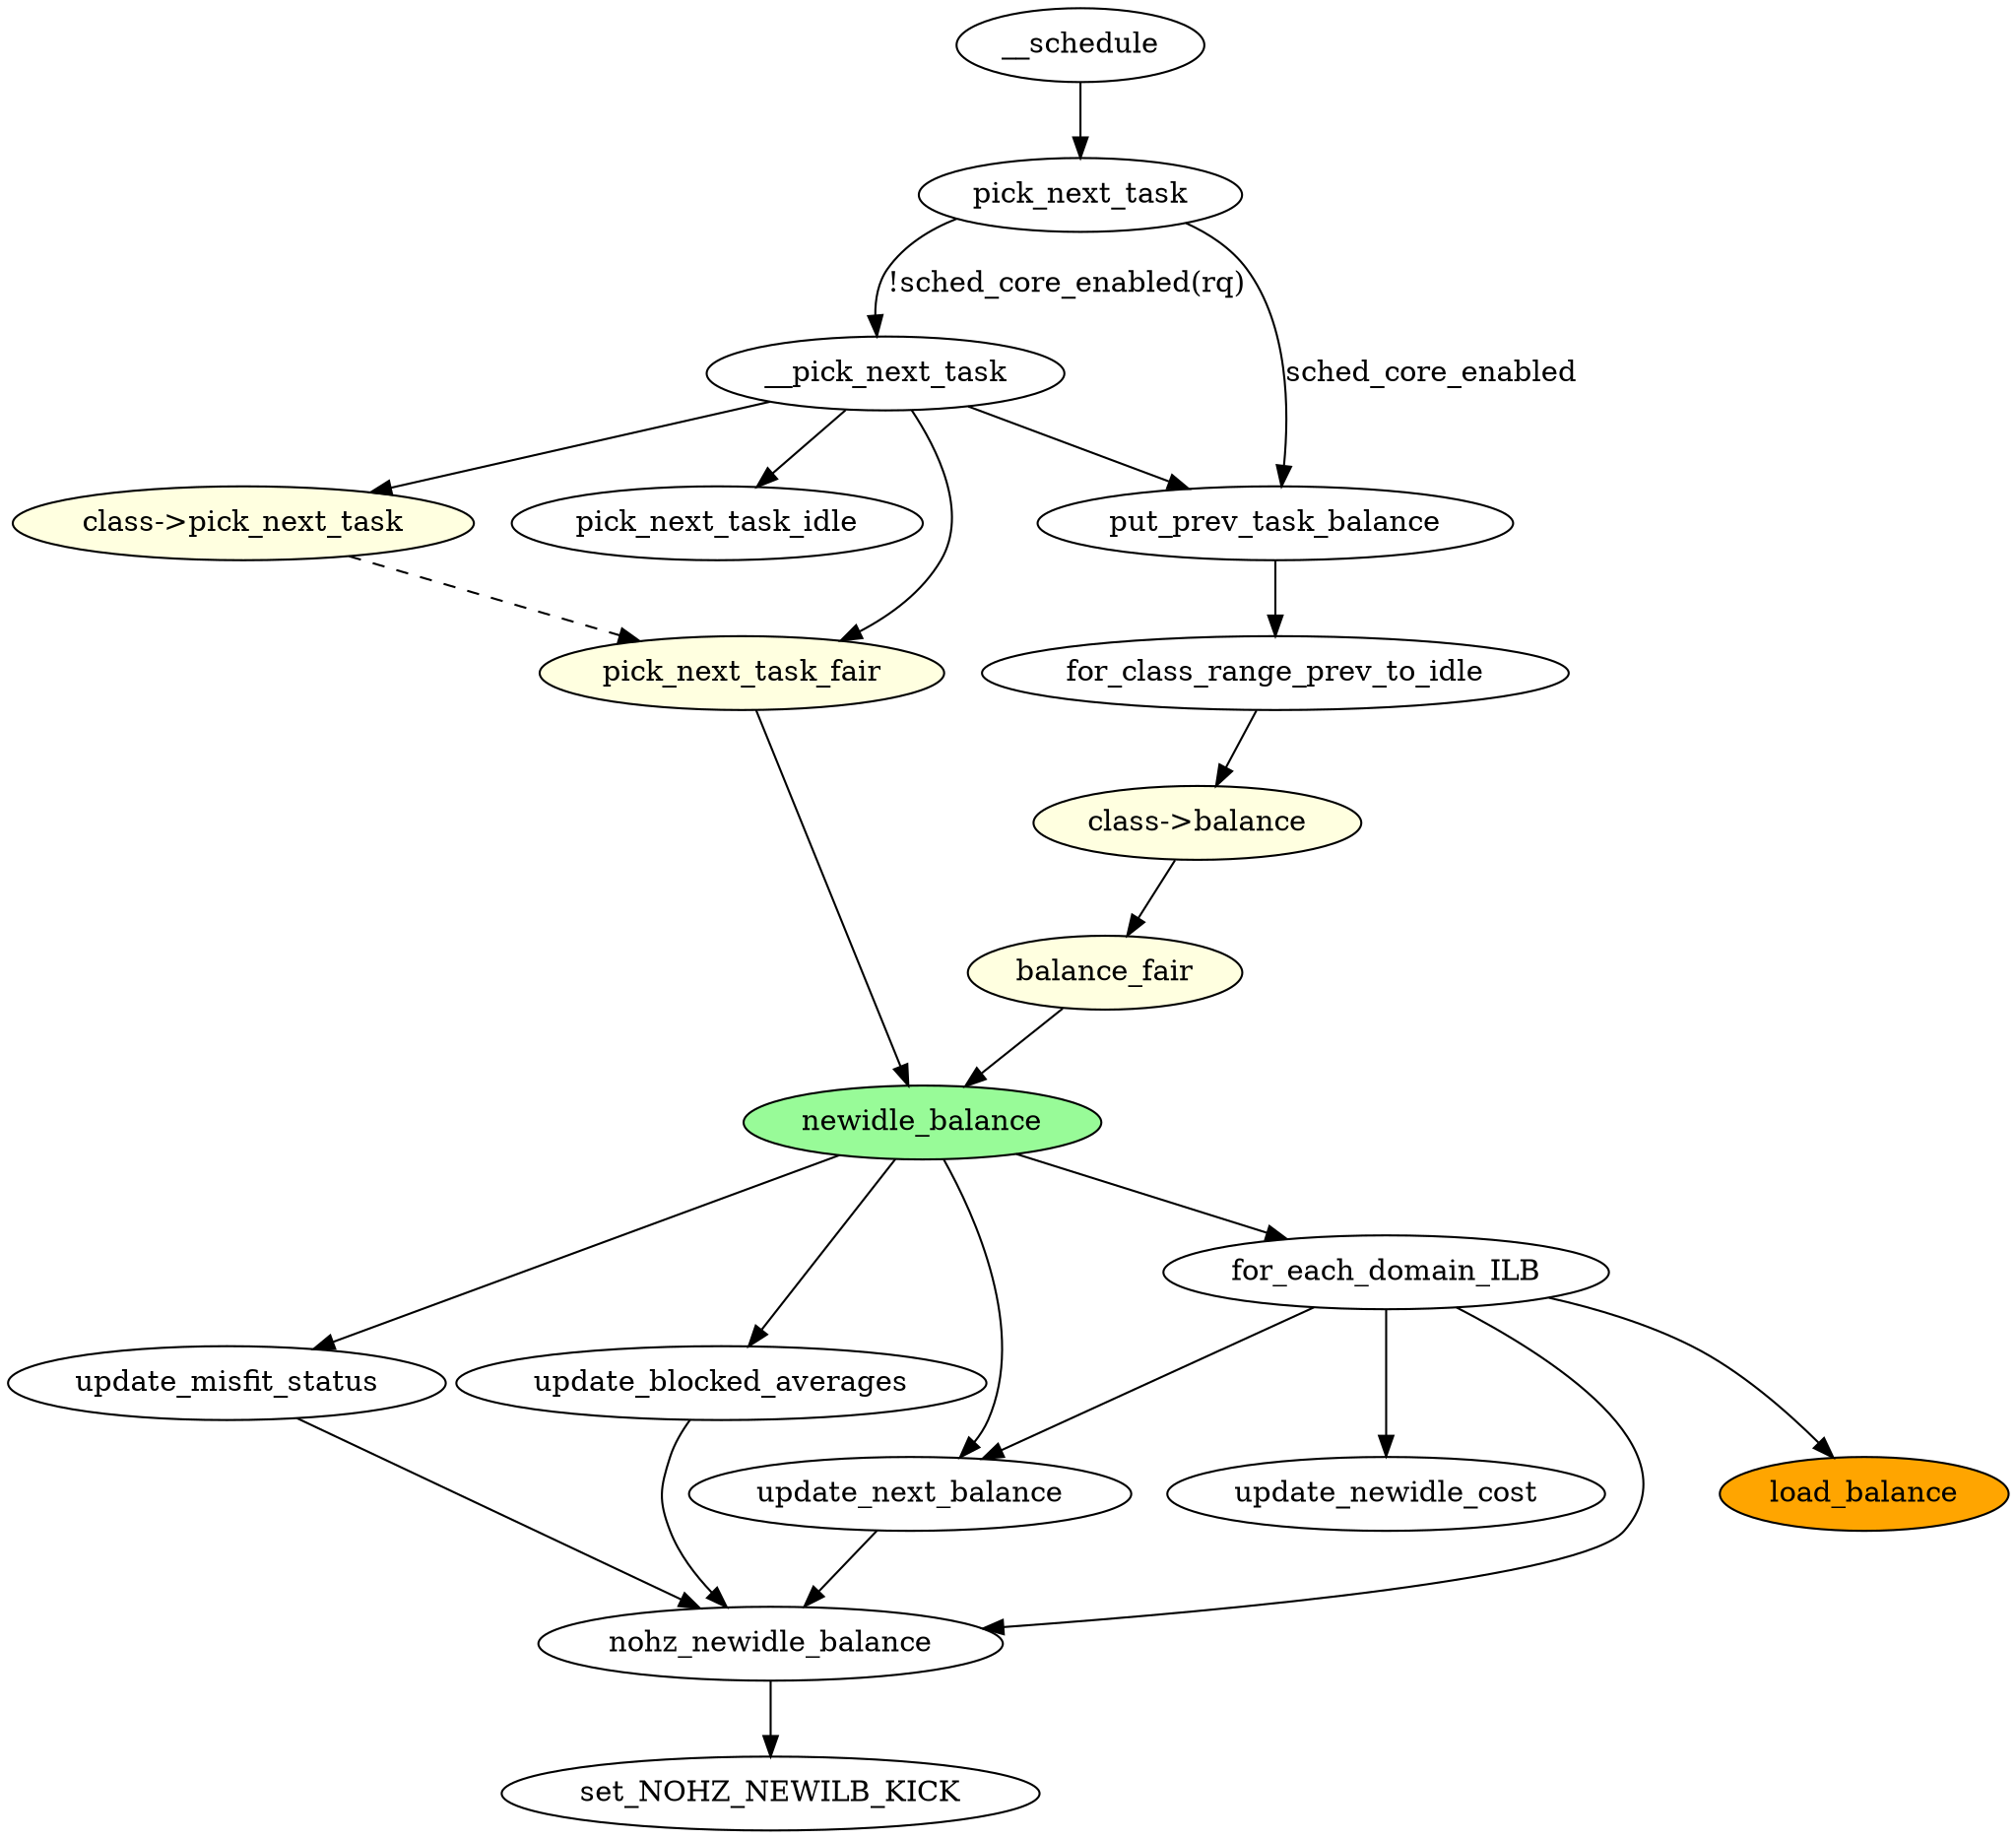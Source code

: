 digraph newidle_balance {
	// IDLE 负载均衡器
	__schedule -> pick_next_task;// -> {__pick_next_task, put_prev_task_balance};
	pick_next_task -> __pick_next_task [label="!sched_core_enabled(rq)"];
	pick_next_task -> put_prev_task_balance [label="sched_core_enabled"];

	__pick_next_task -> {pick_next_task_fair, pick_next_task_idle, put_prev_task_balance, class_pick_next_task};
	class_pick_next_task -> pick_next_task_fair [style=dashed];
	put_prev_task_balance -> for_class_range_prev_to_idle -> class_balance -> balance_fair -> newidle_balance;
	pick_next_task_fair -> newidle_balance
	newidle_balance -> {update_misfit_status, update_next_balance, update_blocked_averages, for_each_domain_ILB} -> nohz_newidle_balance;

	for_each_domain_ILB -> {update_next_balance, load_balance, update_newidle_cost};
	nohz_newidle_balance -> set_NOHZ_NEWILB_KICK

	// caller
	pick_next_task_fair [label="pick_next_task_fair"; style=filled; fillcolor=lightyellow; shape=oval];
	class_balance [label="class->balance"; style=filled; fillcolor=lightyellow; shape=oval];
	class_pick_next_task [label="class->pick_next_task"; style=filled; fillcolor=lightyellow; shape=oval];
	balance_fair [label="balance_fair"; style=filled; fillcolor=lightyellow; shape=oval];

	// function
	newidle_balance [label="newidle_balance"; style=filled; fillcolor=palegreen; shape=oval];

	// callee
	load_balance [label="load_balance"; style=filled; fillcolor=orange; shape=oval];
}